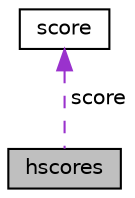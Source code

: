 digraph "hscores"
{
  edge [fontname="Helvetica",fontsize="10",labelfontname="Helvetica",labelfontsize="10"];
  node [fontname="Helvetica",fontsize="10",shape=record];
  Node1 [label="hscores",height=0.2,width=0.4,color="black", fillcolor="grey75", style="filled", fontcolor="black"];
  Node2 -> Node1 [dir="back",color="darkorchid3",fontsize="10",style="dashed",label=" score" ,fontname="Helvetica"];
  Node2 [label="score",height=0.2,width=0.4,color="black", fillcolor="white", style="filled",URL="$structscore.html",tooltip="Estrutura que descreve um high score. "];
}
